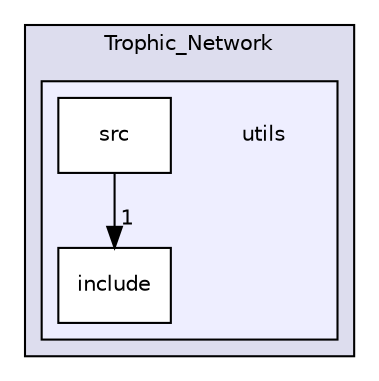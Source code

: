 digraph "C:/Users/ququq/Desktop/Repository Local Projet/Trophic_Network/utils" {
  compound=true
  node [ fontsize="10", fontname="Helvetica"];
  edge [ labelfontsize="10", labelfontname="Helvetica"];
  subgraph clusterdir_9030cdca5aeddc1fcb3a2c9bcb6872d7 {
    graph [ bgcolor="#ddddee", pencolor="black", label="Trophic_Network" fontname="Helvetica", fontsize="10", URL="dir_9030cdca5aeddc1fcb3a2c9bcb6872d7.html"]
  subgraph clusterdir_328c24d416759da2a84050b0296cfa63 {
    graph [ bgcolor="#eeeeff", pencolor="black", label="" URL="dir_328c24d416759da2a84050b0296cfa63.html"];
    dir_328c24d416759da2a84050b0296cfa63 [shape=plaintext label="utils"];
    dir_f92d81bc68f2ce2315f56889a16dd31d [shape=box label="include" color="black" fillcolor="white" style="filled" URL="dir_f92d81bc68f2ce2315f56889a16dd31d.html"];
    dir_dd2b88b87e7fa8addb04c54b5fbdcb5e [shape=box label="src" color="black" fillcolor="white" style="filled" URL="dir_dd2b88b87e7fa8addb04c54b5fbdcb5e.html"];
  }
  }
  dir_dd2b88b87e7fa8addb04c54b5fbdcb5e->dir_f92d81bc68f2ce2315f56889a16dd31d [headlabel="1", labeldistance=1.5 headhref="dir_000018_000017.html"];
}
